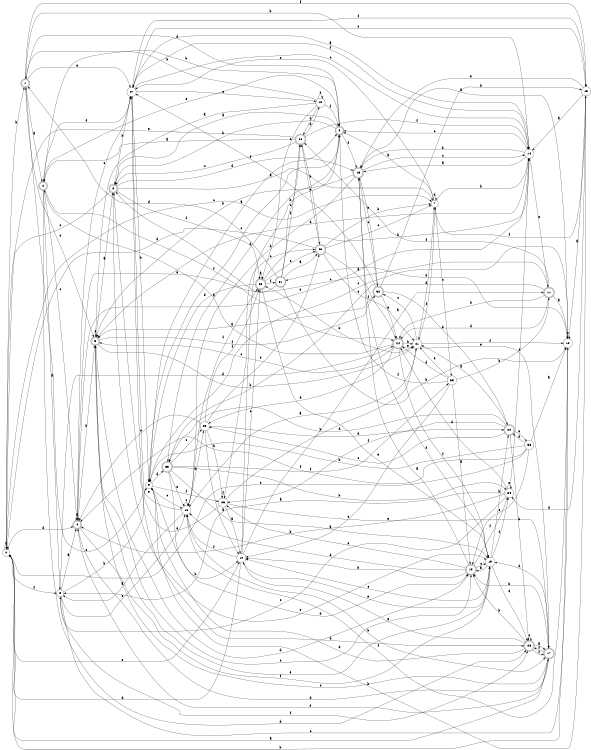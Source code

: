 digraph n30_3 {
__start0 [label="" shape="none"];

rankdir=LR;
size="8,5";

s0 [style="filled", color="black", fillcolor="white" shape="circle", label="0"];
s1 [style="rounded,filled", color="black", fillcolor="white" shape="doublecircle", label="1"];
s2 [style="rounded,filled", color="black", fillcolor="white" shape="doublecircle", label="2"];
s3 [style="filled", color="black", fillcolor="white" shape="circle", label="3"];
s4 [style="rounded,filled", color="black", fillcolor="white" shape="doublecircle", label="4"];
s5 [style="rounded,filled", color="black", fillcolor="white" shape="doublecircle", label="5"];
s6 [style="rounded,filled", color="black", fillcolor="white" shape="doublecircle", label="6"];
s7 [style="filled", color="black", fillcolor="white" shape="circle", label="7"];
s8 [style="rounded,filled", color="black", fillcolor="white" shape="doublecircle", label="8"];
s9 [style="filled", color="black", fillcolor="white" shape="circle", label="9"];
s10 [style="filled", color="black", fillcolor="white" shape="circle", label="10"];
s11 [style="rounded,filled", color="black", fillcolor="white" shape="doublecircle", label="11"];
s12 [style="filled", color="black", fillcolor="white" shape="circle", label="12"];
s13 [style="filled", color="black", fillcolor="white" shape="circle", label="13"];
s14 [style="filled", color="black", fillcolor="white" shape="circle", label="14"];
s15 [style="rounded,filled", color="black", fillcolor="white" shape="doublecircle", label="15"];
s16 [style="filled", color="black", fillcolor="white" shape="circle", label="16"];
s17 [style="rounded,filled", color="black", fillcolor="white" shape="doublecircle", label="17"];
s18 [style="rounded,filled", color="black", fillcolor="white" shape="doublecircle", label="18"];
s19 [style="filled", color="black", fillcolor="white" shape="circle", label="19"];
s20 [style="rounded,filled", color="black", fillcolor="white" shape="doublecircle", label="20"];
s21 [style="filled", color="black", fillcolor="white" shape="circle", label="21"];
s22 [style="rounded,filled", color="black", fillcolor="white" shape="doublecircle", label="22"];
s23 [style="rounded,filled", color="black", fillcolor="white" shape="doublecircle", label="23"];
s24 [style="rounded,filled", color="black", fillcolor="white" shape="doublecircle", label="24"];
s25 [style="filled", color="black", fillcolor="white" shape="circle", label="25"];
s26 [style="filled", color="black", fillcolor="white" shape="circle", label="26"];
s27 [style="filled", color="black", fillcolor="white" shape="circle", label="27"];
s28 [style="rounded,filled", color="black", fillcolor="white" shape="doublecircle", label="28"];
s29 [style="filled", color="black", fillcolor="white" shape="circle", label="29"];
s30 [style="rounded,filled", color="black", fillcolor="white" shape="doublecircle", label="30"];
s31 [style="rounded,filled", color="black", fillcolor="white" shape="doublecircle", label="31"];
s32 [style="rounded,filled", color="black", fillcolor="white" shape="doublecircle", label="32"];
s33 [style="rounded,filled", color="black", fillcolor="white" shape="doublecircle", label="33"];
s34 [style="filled", color="black", fillcolor="white" shape="circle", label="34"];
s35 [style="filled", color="black", fillcolor="white" shape="circle", label="35"];
s36 [style="filled", color="black", fillcolor="white" shape="circle", label="36"];
s0 -> s0 [label="a"];
s0 -> s1 [label="b"];
s0 -> s7 [label="c"];
s0 -> s4 [label="d"];
s0 -> s10 [label="e"];
s0 -> s3 [label="f"];
s1 -> s2 [label="a"];
s1 -> s14 [label="b"];
s1 -> s5 [label="c"];
s1 -> s8 [label="d"];
s1 -> s27 [label="e"];
s1 -> s13 [label="f"];
s2 -> s3 [label="a"];
s2 -> s8 [label="b"];
s2 -> s4 [label="c"];
s2 -> s28 [label="d"];
s2 -> s27 [label="e"];
s2 -> s24 [label="f"];
s3 -> s4 [label="a"];
s3 -> s9 [label="b"];
s3 -> s12 [label="c"];
s3 -> s24 [label="d"];
s3 -> s16 [label="e"];
s3 -> s28 [label="f"];
s4 -> s4 [label="a"];
s4 -> s5 [label="b"];
s4 -> s27 [label="c"];
s4 -> s17 [label="d"];
s4 -> s14 [label="e"];
s4 -> s19 [label="f"];
s5 -> s6 [label="a"];
s5 -> s21 [label="b"];
s5 -> s18 [label="c"];
s5 -> s18 [label="d"];
s5 -> s5 [label="e"];
s5 -> s32 [label="f"];
s6 -> s7 [label="a"];
s6 -> s27 [label="b"];
s6 -> s0 [label="c"];
s6 -> s15 [label="d"];
s6 -> s19 [label="e"];
s6 -> s22 [label="f"];
s7 -> s8 [label="a"];
s7 -> s14 [label="b"];
s7 -> s35 [label="c"];
s7 -> s7 [label="d"];
s7 -> s27 [label="e"];
s7 -> s21 [label="f"];
s8 -> s6 [label="a"];
s8 -> s6 [label="b"];
s8 -> s9 [label="c"];
s8 -> s33 [label="d"];
s8 -> s2 [label="e"];
s8 -> s15 [label="f"];
s9 -> s8 [label="a"];
s9 -> s10 [label="b"];
s9 -> s16 [label="c"];
s9 -> s33 [label="d"];
s9 -> s1 [label="e"];
s9 -> s26 [label="f"];
s10 -> s11 [label="a"];
s10 -> s8 [label="b"];
s10 -> s22 [label="c"];
s10 -> s0 [label="d"];
s10 -> s19 [label="e"];
s10 -> s16 [label="f"];
s11 -> s12 [label="a"];
s11 -> s24 [label="b"];
s11 -> s6 [label="c"];
s11 -> s24 [label="d"];
s11 -> s33 [label="e"];
s11 -> s30 [label="f"];
s12 -> s13 [label="a"];
s12 -> s0 [label="b"];
s12 -> s9 [label="c"];
s12 -> s31 [label="d"];
s12 -> s12 [label="e"];
s12 -> s16 [label="f"];
s13 -> s14 [label="a"];
s13 -> s9 [label="b"];
s13 -> s27 [label="c"];
s13 -> s34 [label="d"];
s13 -> s15 [label="e"];
s13 -> s7 [label="f"];
s14 -> s15 [label="a"];
s14 -> s15 [label="b"];
s14 -> s8 [label="c"];
s14 -> s5 [label="d"];
s14 -> s11 [label="e"];
s14 -> s27 [label="f"];
s15 -> s12 [label="a"];
s15 -> s5 [label="b"];
s15 -> s14 [label="c"];
s15 -> s16 [label="d"];
s15 -> s32 [label="e"];
s15 -> s19 [label="f"];
s16 -> s3 [label="a"];
s16 -> s17 [label="b"];
s16 -> s16 [label="c"];
s16 -> s25 [label="d"];
s16 -> s6 [label="e"];
s16 -> s22 [label="f"];
s17 -> s0 [label="a"];
s17 -> s18 [label="b"];
s17 -> s5 [label="c"];
s17 -> s19 [label="d"];
s17 -> s4 [label="e"];
s17 -> s28 [label="f"];
s18 -> s15 [label="a"];
s18 -> s10 [label="b"];
s18 -> s19 [label="c"];
s18 -> s16 [label="d"];
s18 -> s26 [label="e"];
s18 -> s34 [label="f"];
s19 -> s18 [label="a"];
s19 -> s20 [label="b"];
s19 -> s10 [label="c"];
s19 -> s28 [label="d"];
s19 -> s5 [label="e"];
s19 -> s34 [label="f"];
s20 -> s21 [label="a"];
s20 -> s28 [label="b"];
s20 -> s25 [label="c"];
s20 -> s33 [label="d"];
s20 -> s36 [label="e"];
s20 -> s26 [label="f"];
s21 -> s16 [label="a"];
s21 -> s22 [label="b"];
s21 -> s32 [label="c"];
s21 -> s7 [label="d"];
s21 -> s17 [label="e"];
s21 -> s12 [label="f"];
s22 -> s22 [label="a"];
s22 -> s14 [label="b"];
s22 -> s23 [label="c"];
s22 -> s9 [label="d"];
s22 -> s19 [label="e"];
s22 -> s31 [label="f"];
s23 -> s24 [label="a"];
s23 -> s7 [label="b"];
s23 -> s7 [label="c"];
s23 -> s0 [label="d"];
s23 -> s30 [label="e"];
s23 -> s21 [label="f"];
s24 -> s2 [label="a"];
s24 -> s21 [label="b"];
s24 -> s5 [label="c"];
s24 -> s25 [label="d"];
s24 -> s21 [label="e"];
s24 -> s19 [label="f"];
s25 -> s10 [label="a"];
s25 -> s26 [label="b"];
s25 -> s4 [label="c"];
s25 -> s20 [label="d"];
s25 -> s23 [label="e"];
s25 -> s22 [label="f"];
s26 -> s10 [label="a"];
s26 -> s21 [label="b"];
s26 -> s23 [label="c"];
s26 -> s27 [label="d"];
s26 -> s17 [label="e"];
s26 -> s26 [label="f"];
s27 -> s14 [label="a"];
s27 -> s9 [label="b"];
s27 -> s14 [label="c"];
s27 -> s28 [label="d"];
s27 -> s29 [label="e"];
s27 -> s13 [label="f"];
s28 -> s17 [label="a"];
s28 -> s18 [label="b"];
s28 -> s28 [label="c"];
s28 -> s9 [label="d"];
s28 -> s10 [label="e"];
s28 -> s17 [label="f"];
s29 -> s5 [label="a"];
s29 -> s1 [label="b"];
s29 -> s22 [label="c"];
s29 -> s30 [label="d"];
s29 -> s29 [label="e"];
s29 -> s8 [label="f"];
s30 -> s2 [label="a"];
s30 -> s23 [label="b"];
s30 -> s6 [label="c"];
s30 -> s29 [label="d"];
s30 -> s0 [label="e"];
s30 -> s14 [label="f"];
s31 -> s23 [label="a"];
s31 -> s12 [label="b"];
s31 -> s30 [label="c"];
s31 -> s1 [label="d"];
s31 -> s4 [label="e"];
s31 -> s30 [label="f"];
s32 -> s5 [label="a"];
s32 -> s13 [label="b"];
s32 -> s15 [label="c"];
s32 -> s20 [label="d"];
s32 -> s24 [label="e"];
s32 -> s27 [label="f"];
s33 -> s19 [label="a"];
s33 -> s34 [label="b"];
s33 -> s25 [label="c"];
s33 -> s18 [label="d"];
s33 -> s16 [label="e"];
s33 -> s35 [label="f"];
s34 -> s3 [label="a"];
s34 -> s4 [label="b"];
s34 -> s3 [label="c"];
s34 -> s24 [label="d"];
s34 -> s34 [label="e"];
s34 -> s14 [label="f"];
s35 -> s18 [label="a"];
s35 -> s11 [label="b"];
s35 -> s10 [label="c"];
s35 -> s24 [label="d"];
s35 -> s21 [label="e"];
s35 -> s8 [label="f"];
s36 -> s12 [label="a"];
s36 -> s9 [label="b"];
s36 -> s0 [label="c"];
s36 -> s20 [label="d"];
s36 -> s18 [label="e"];
s36 -> s4 [label="f"];

}